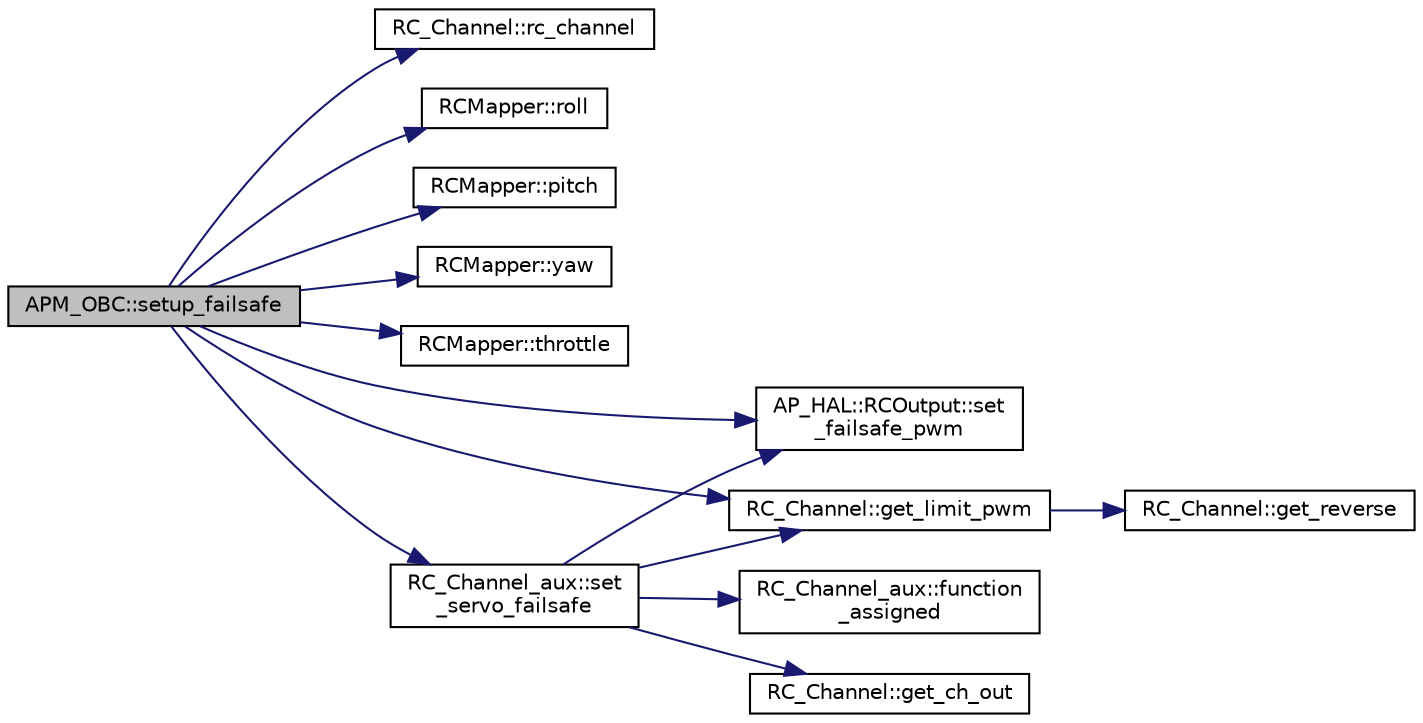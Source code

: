 digraph "APM_OBC::setup_failsafe"
{
 // INTERACTIVE_SVG=YES
  edge [fontname="Helvetica",fontsize="10",labelfontname="Helvetica",labelfontsize="10"];
  node [fontname="Helvetica",fontsize="10",shape=record];
  rankdir="LR";
  Node1 [label="APM_OBC::setup_failsafe",height=0.2,width=0.4,color="black", fillcolor="grey75", style="filled" fontcolor="black"];
  Node1 -> Node2 [color="midnightblue",fontsize="10",style="solid",fontname="Helvetica"];
  Node2 [label="RC_Channel::rc_channel",height=0.2,width=0.4,color="black", fillcolor="white", style="filled",URL="$classRC__Channel.html#a9c60b41a2854338f60e26fdf95b4b044"];
  Node1 -> Node3 [color="midnightblue",fontsize="10",style="solid",fontname="Helvetica"];
  Node3 [label="RCMapper::roll",height=0.2,width=0.4,color="black", fillcolor="white", style="filled",URL="$classRCMapper.html#af0d2e2d369f3574ed0a43bb80745572c",tooltip="roll - return input channel number for roll / aileron input "];
  Node1 -> Node4 [color="midnightblue",fontsize="10",style="solid",fontname="Helvetica"];
  Node4 [label="RCMapper::pitch",height=0.2,width=0.4,color="black", fillcolor="white", style="filled",URL="$classRCMapper.html#ab0fcd136c54ad131dd3d40816264bcba",tooltip="pitch - return input channel number for pitch / elevator input "];
  Node1 -> Node5 [color="midnightblue",fontsize="10",style="solid",fontname="Helvetica"];
  Node5 [label="RCMapper::yaw",height=0.2,width=0.4,color="black", fillcolor="white", style="filled",URL="$classRCMapper.html#a4cecd4df7849415b9d4afc63c1dc9919",tooltip="yaw - return input channel number for yaw / rudder input "];
  Node1 -> Node6 [color="midnightblue",fontsize="10",style="solid",fontname="Helvetica"];
  Node6 [label="RCMapper::throttle",height=0.2,width=0.4,color="black", fillcolor="white", style="filled",URL="$classRCMapper.html#a869e1086eb9bdf12f46595e49c8f2915",tooltip="throttle - return input channel number for throttle input "];
  Node1 -> Node7 [color="midnightblue",fontsize="10",style="solid",fontname="Helvetica"];
  Node7 [label="AP_HAL::RCOutput::set\l_failsafe_pwm",height=0.2,width=0.4,color="black", fillcolor="white", style="filled",URL="$classAP__HAL_1_1RCOutput.html#abdfe5bfe23f5f9287677a708a2a7788f"];
  Node1 -> Node8 [color="midnightblue",fontsize="10",style="solid",fontname="Helvetica"];
  Node8 [label="RC_Channel::get_limit_pwm",height=0.2,width=0.4,color="black", fillcolor="white", style="filled",URL="$classRC__Channel.html#a16efdfd7628bf948c73a47f34dc9d7a2"];
  Node8 -> Node9 [color="midnightblue",fontsize="10",style="solid",fontname="Helvetica"];
  Node9 [label="RC_Channel::get_reverse",height=0.2,width=0.4,color="black", fillcolor="white", style="filled",URL="$classRC__Channel.html#a34a93842b1cf847373104b682fa28cd5"];
  Node1 -> Node10 [color="midnightblue",fontsize="10",style="solid",fontname="Helvetica"];
  Node10 [label="RC_Channel_aux::set\l_servo_failsafe",height=0.2,width=0.4,color="black", fillcolor="white", style="filled",URL="$classRC__Channel__aux.html#a987891f25f46d7795db08233cf68d81b"];
  Node10 -> Node11 [color="midnightblue",fontsize="10",style="solid",fontname="Helvetica"];
  Node11 [label="RC_Channel_aux::function\l_assigned",height=0.2,width=0.4,color="black", fillcolor="white", style="filled",URL="$classRC__Channel__aux.html#a423accc4de40960cf7ef2c4755e8a9d1"];
  Node10 -> Node8 [color="midnightblue",fontsize="10",style="solid",fontname="Helvetica"];
  Node10 -> Node7 [color="midnightblue",fontsize="10",style="solid",fontname="Helvetica"];
  Node10 -> Node12 [color="midnightblue",fontsize="10",style="solid",fontname="Helvetica"];
  Node12 [label="RC_Channel::get_ch_out",height=0.2,width=0.4,color="black", fillcolor="white", style="filled",URL="$classRC__Channel.html#a54a219c6e8b7d47968fed35093430d54"];
}
